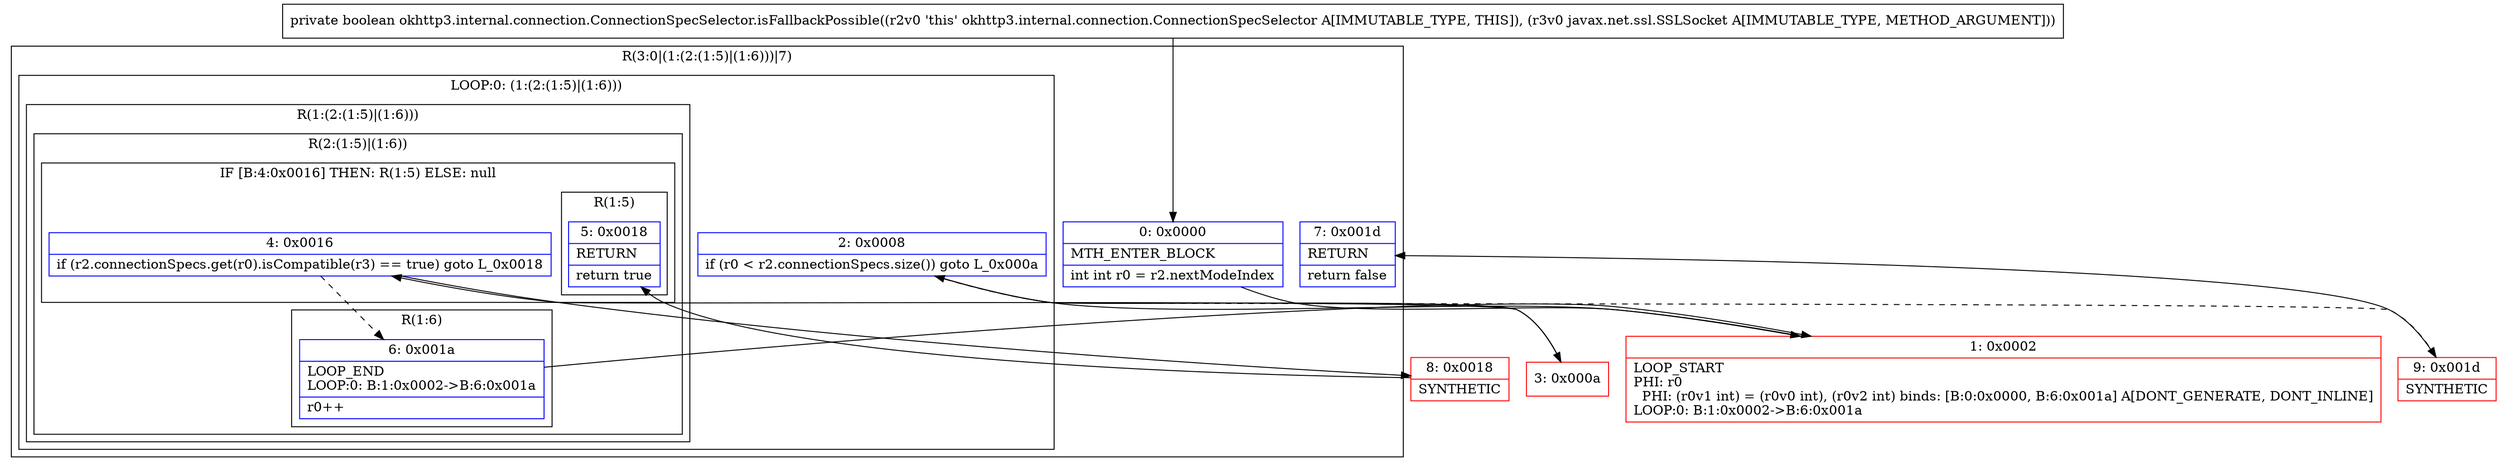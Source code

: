digraph "CFG forokhttp3.internal.connection.ConnectionSpecSelector.isFallbackPossible(Ljavax\/net\/ssl\/SSLSocket;)Z" {
subgraph cluster_Region_1504122402 {
label = "R(3:0|(1:(2:(1:5)|(1:6)))|7)";
node [shape=record,color=blue];
Node_0 [shape=record,label="{0\:\ 0x0000|MTH_ENTER_BLOCK\l|int int r0 = r2.nextModeIndex\l}"];
subgraph cluster_LoopRegion_543426415 {
label = "LOOP:0: (1:(2:(1:5)|(1:6)))";
node [shape=record,color=blue];
Node_2 [shape=record,label="{2\:\ 0x0008|if (r0 \< r2.connectionSpecs.size()) goto L_0x000a\l}"];
subgraph cluster_Region_1993856663 {
label = "R(1:(2:(1:5)|(1:6)))";
node [shape=record,color=blue];
subgraph cluster_Region_600075610 {
label = "R(2:(1:5)|(1:6))";
node [shape=record,color=blue];
subgraph cluster_IfRegion_947433506 {
label = "IF [B:4:0x0016] THEN: R(1:5) ELSE: null";
node [shape=record,color=blue];
Node_4 [shape=record,label="{4\:\ 0x0016|if (r2.connectionSpecs.get(r0).isCompatible(r3) == true) goto L_0x0018\l}"];
subgraph cluster_Region_1056942867 {
label = "R(1:5)";
node [shape=record,color=blue];
Node_5 [shape=record,label="{5\:\ 0x0018|RETURN\l|return true\l}"];
}
}
subgraph cluster_Region_425768485 {
label = "R(1:6)";
node [shape=record,color=blue];
Node_6 [shape=record,label="{6\:\ 0x001a|LOOP_END\lLOOP:0: B:1:0x0002\-\>B:6:0x001a\l|r0++\l}"];
}
}
}
}
Node_7 [shape=record,label="{7\:\ 0x001d|RETURN\l|return false\l}"];
}
Node_1 [shape=record,color=red,label="{1\:\ 0x0002|LOOP_START\lPHI: r0 \l  PHI: (r0v1 int) = (r0v0 int), (r0v2 int) binds: [B:0:0x0000, B:6:0x001a] A[DONT_GENERATE, DONT_INLINE]\lLOOP:0: B:1:0x0002\-\>B:6:0x001a\l}"];
Node_3 [shape=record,color=red,label="{3\:\ 0x000a}"];
Node_8 [shape=record,color=red,label="{8\:\ 0x0018|SYNTHETIC\l}"];
Node_9 [shape=record,color=red,label="{9\:\ 0x001d|SYNTHETIC\l}"];
MethodNode[shape=record,label="{private boolean okhttp3.internal.connection.ConnectionSpecSelector.isFallbackPossible((r2v0 'this' okhttp3.internal.connection.ConnectionSpecSelector A[IMMUTABLE_TYPE, THIS]), (r3v0 javax.net.ssl.SSLSocket A[IMMUTABLE_TYPE, METHOD_ARGUMENT])) }"];
MethodNode -> Node_0;
Node_0 -> Node_1;
Node_2 -> Node_3;
Node_2 -> Node_9[style=dashed];
Node_4 -> Node_6[style=dashed];
Node_4 -> Node_8;
Node_6 -> Node_1;
Node_1 -> Node_2;
Node_3 -> Node_4;
Node_8 -> Node_5;
Node_9 -> Node_7;
}

